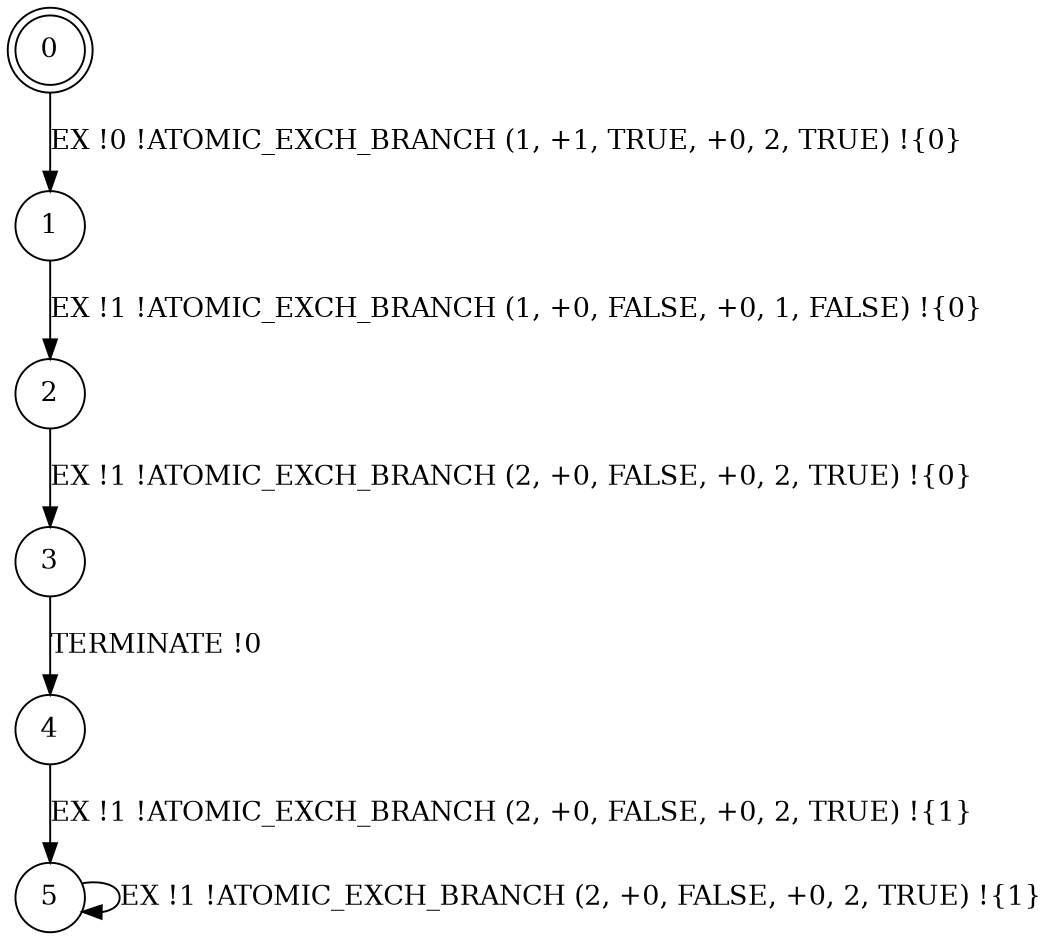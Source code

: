 digraph BCG {
size = "7, 10.5";
center = TRUE;
node [shape = circle];
0 [peripheries = 2];
0 -> 1 [label = "EX !0 !ATOMIC_EXCH_BRANCH (1, +1, TRUE, +0, 2, TRUE) !{0}"];
1 -> 2 [label = "EX !1 !ATOMIC_EXCH_BRANCH (1, +0, FALSE, +0, 1, FALSE) !{0}"];
2 -> 3 [label = "EX !1 !ATOMIC_EXCH_BRANCH (2, +0, FALSE, +0, 2, TRUE) !{0}"];
3 -> 4 [label = "TERMINATE !0"];
4 -> 5 [label = "EX !1 !ATOMIC_EXCH_BRANCH (2, +0, FALSE, +0, 2, TRUE) !{1}"];
5 -> 5 [label = "EX !1 !ATOMIC_EXCH_BRANCH (2, +0, FALSE, +0, 2, TRUE) !{1}"];
}
